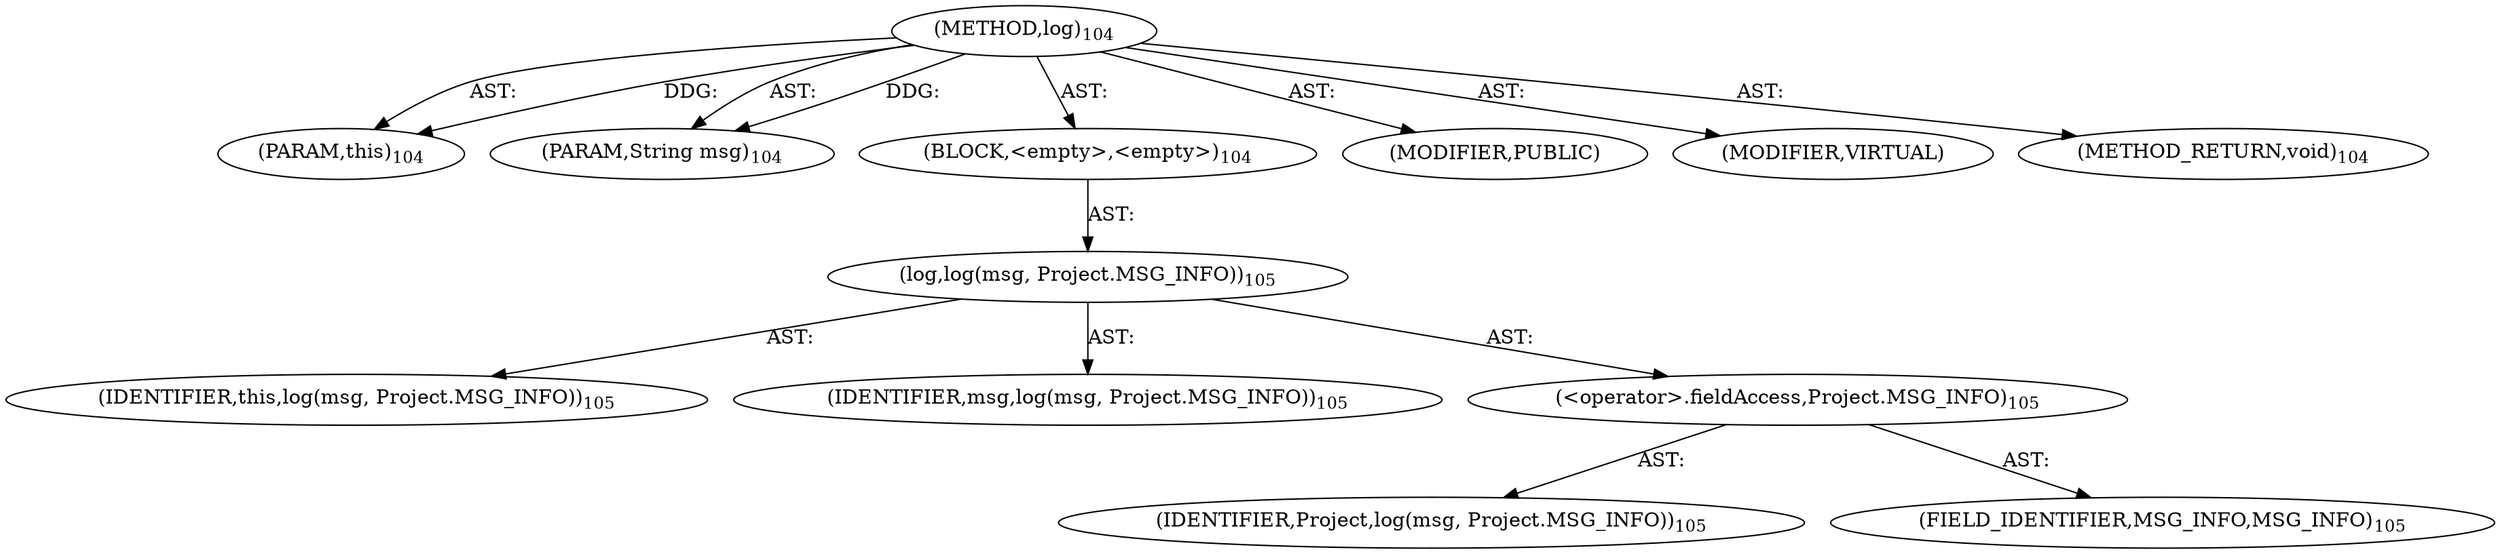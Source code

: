 digraph "log" {  
"111669149699" [label = <(METHOD,log)<SUB>104</SUB>> ]
"115964116993" [label = <(PARAM,this)<SUB>104</SUB>> ]
"115964116997" [label = <(PARAM,String msg)<SUB>104</SUB>> ]
"25769803779" [label = <(BLOCK,&lt;empty&gt;,&lt;empty&gt;)<SUB>104</SUB>> ]
"30064771075" [label = <(log,log(msg, Project.MSG_INFO))<SUB>105</SUB>> ]
"68719476737" [label = <(IDENTIFIER,this,log(msg, Project.MSG_INFO))<SUB>105</SUB>> ]
"68719476740" [label = <(IDENTIFIER,msg,log(msg, Project.MSG_INFO))<SUB>105</SUB>> ]
"30064771076" [label = <(&lt;operator&gt;.fieldAccess,Project.MSG_INFO)<SUB>105</SUB>> ]
"68719476741" [label = <(IDENTIFIER,Project,log(msg, Project.MSG_INFO))<SUB>105</SUB>> ]
"55834574850" [label = <(FIELD_IDENTIFIER,MSG_INFO,MSG_INFO)<SUB>105</SUB>> ]
"133143986183" [label = <(MODIFIER,PUBLIC)> ]
"133143986184" [label = <(MODIFIER,VIRTUAL)> ]
"128849018883" [label = <(METHOD_RETURN,void)<SUB>104</SUB>> ]
  "111669149699" -> "115964116993"  [ label = "AST: "] 
  "111669149699" -> "115964116997"  [ label = "AST: "] 
  "111669149699" -> "25769803779"  [ label = "AST: "] 
  "111669149699" -> "133143986183"  [ label = "AST: "] 
  "111669149699" -> "133143986184"  [ label = "AST: "] 
  "111669149699" -> "128849018883"  [ label = "AST: "] 
  "25769803779" -> "30064771075"  [ label = "AST: "] 
  "30064771075" -> "68719476737"  [ label = "AST: "] 
  "30064771075" -> "68719476740"  [ label = "AST: "] 
  "30064771075" -> "30064771076"  [ label = "AST: "] 
  "30064771076" -> "68719476741"  [ label = "AST: "] 
  "30064771076" -> "55834574850"  [ label = "AST: "] 
  "111669149699" -> "115964116993"  [ label = "DDG: "] 
  "111669149699" -> "115964116997"  [ label = "DDG: "] 
}
